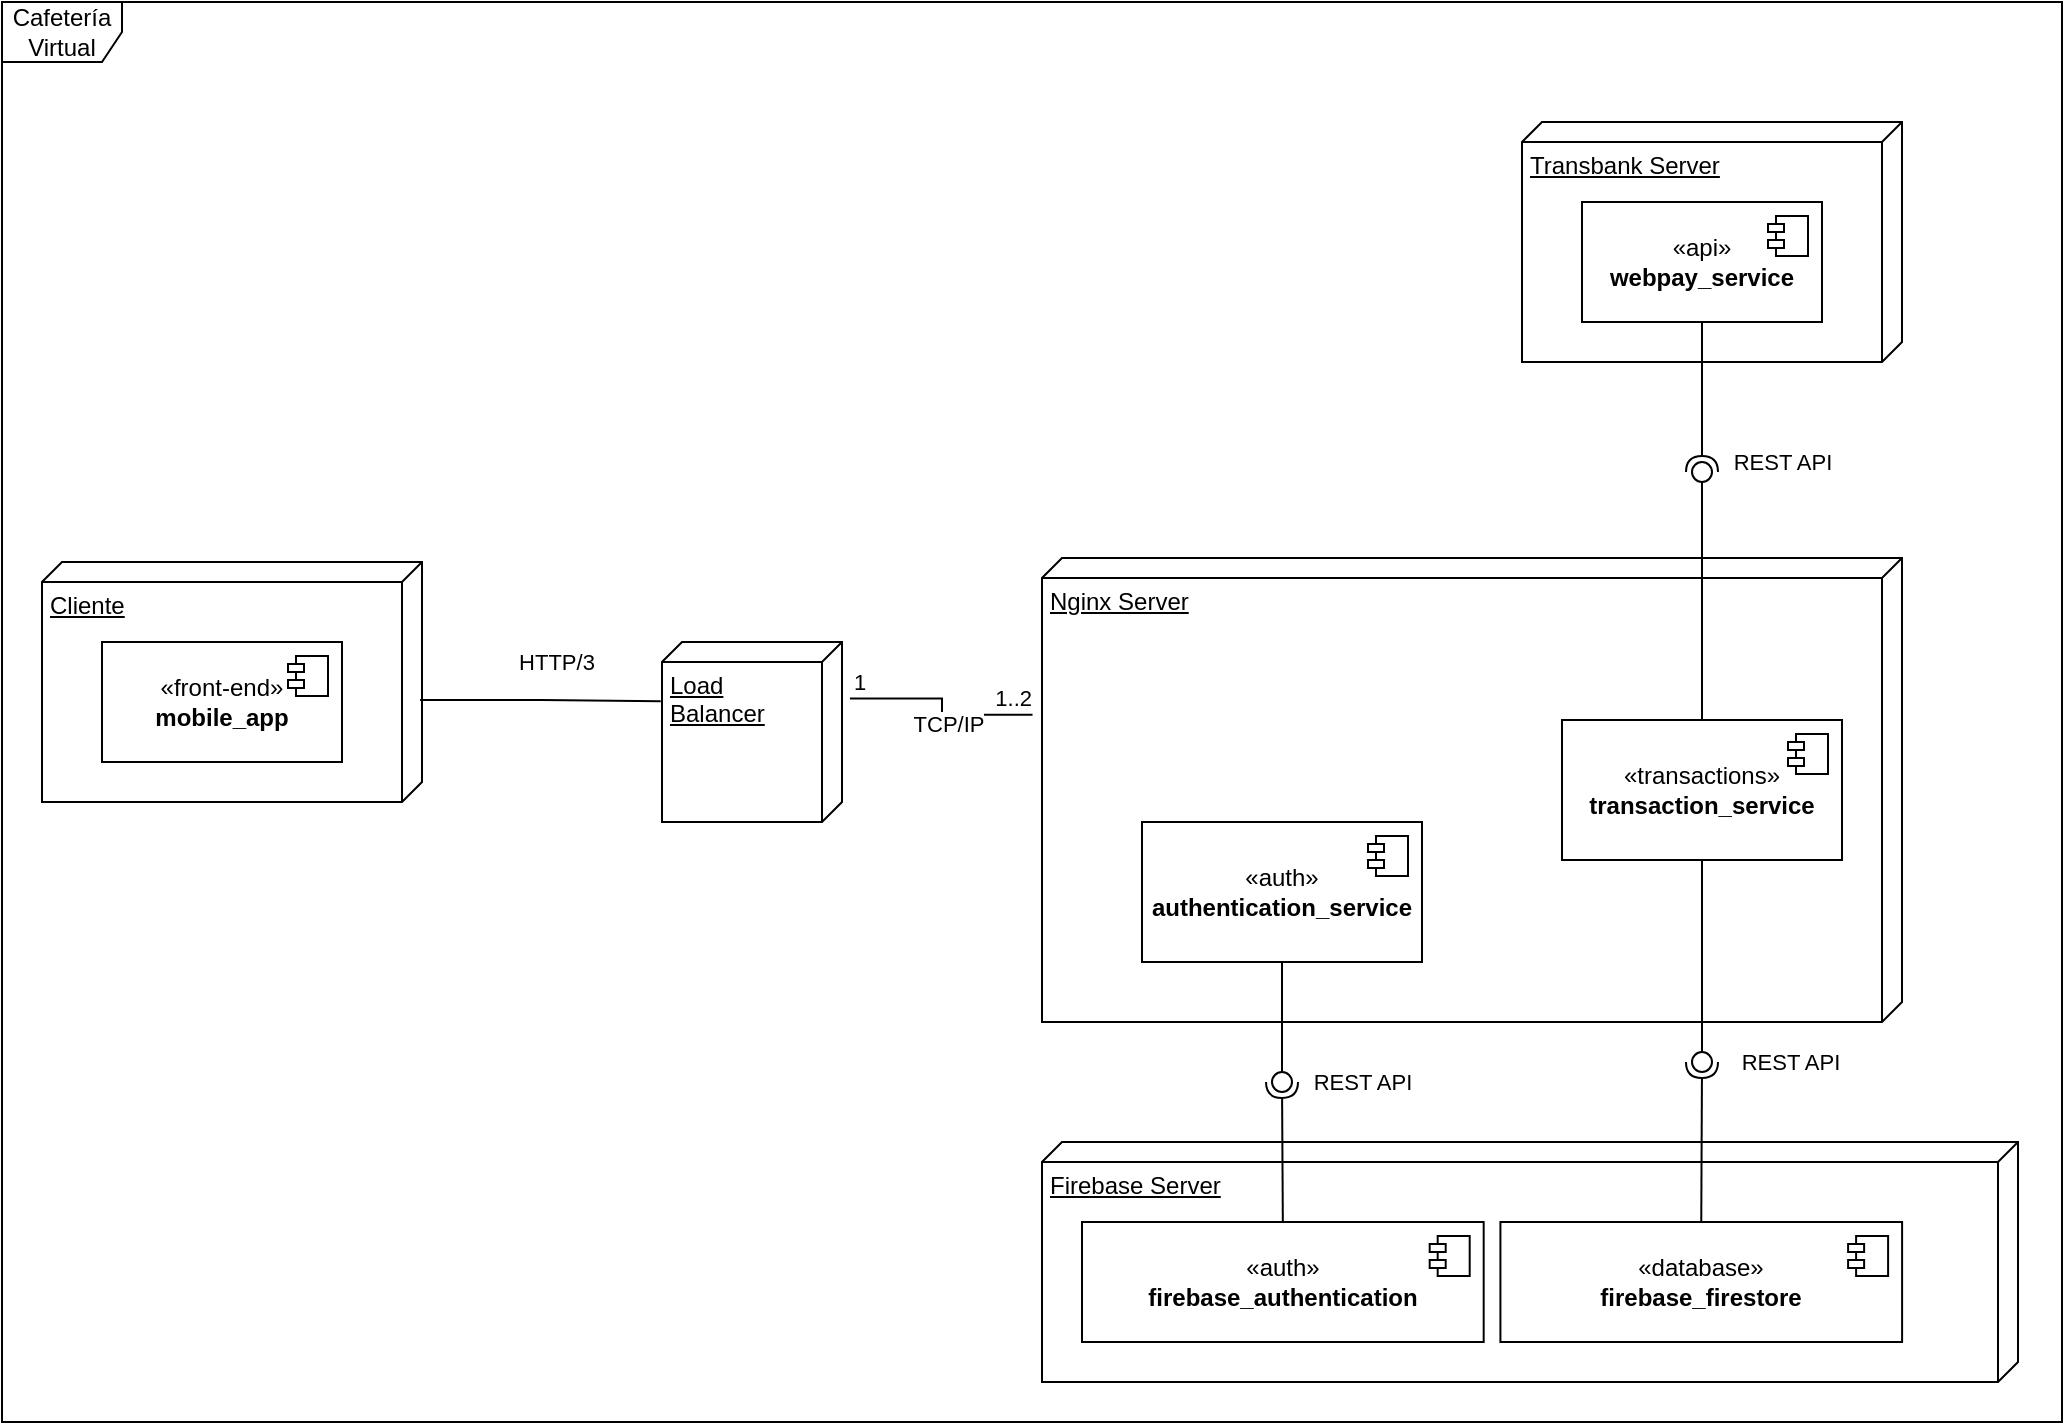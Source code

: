 <mxfile version="21.7.4" type="device">
  <diagram name="Page-1" id="9ZyNLu4KVZeICOAlVCgH">
    <mxGraphModel dx="1186" dy="1849" grid="1" gridSize="10" guides="1" tooltips="1" connect="1" arrows="1" fold="1" page="1" pageScale="1" pageWidth="850" pageHeight="1100" math="0" shadow="0">
      <root>
        <mxCell id="0" />
        <mxCell id="1" parent="0" />
        <mxCell id="m1c0zaDM8MKZKs5XDYi0-1" value="Cafetería Virtual" style="shape=umlFrame;whiteSpace=wrap;html=1;pointerEvents=0;" vertex="1" parent="1">
          <mxGeometry x="80" y="-70" width="1030" height="710" as="geometry" />
        </mxCell>
        <mxCell id="m1c0zaDM8MKZKs5XDYi0-3" value="Load Balancer" style="verticalAlign=top;align=left;spacingTop=8;spacingLeft=2;spacingRight=12;shape=cube;size=10;direction=south;fontStyle=4;html=1;whiteSpace=wrap;" vertex="1" parent="1">
          <mxGeometry x="410" y="250" width="90" height="90" as="geometry" />
        </mxCell>
        <mxCell id="m1c0zaDM8MKZKs5XDYi0-8" value="" style="group" vertex="1" connectable="0" parent="1">
          <mxGeometry x="100" y="210" width="190" height="120" as="geometry" />
        </mxCell>
        <mxCell id="m1c0zaDM8MKZKs5XDYi0-2" value="Cliente" style="verticalAlign=top;align=left;spacingTop=8;spacingLeft=2;spacingRight=12;shape=cube;size=10;direction=south;fontStyle=4;html=1;whiteSpace=wrap;" vertex="1" parent="m1c0zaDM8MKZKs5XDYi0-8">
          <mxGeometry width="190" height="120" as="geometry" />
        </mxCell>
        <mxCell id="m1c0zaDM8MKZKs5XDYi0-6" value="«front-end»&lt;br&gt;&lt;b&gt;mobile_app&lt;/b&gt;" style="html=1;dropTarget=0;whiteSpace=wrap;" vertex="1" parent="m1c0zaDM8MKZKs5XDYi0-8">
          <mxGeometry x="30" y="40" width="120" height="60" as="geometry" />
        </mxCell>
        <mxCell id="m1c0zaDM8MKZKs5XDYi0-7" value="" style="shape=module;jettyWidth=8;jettyHeight=4;" vertex="1" parent="m1c0zaDM8MKZKs5XDYi0-6">
          <mxGeometry x="1" width="20" height="20" relative="1" as="geometry">
            <mxPoint x="-27" y="7" as="offset" />
          </mxGeometry>
        </mxCell>
        <mxCell id="m1c0zaDM8MKZKs5XDYi0-9" value="" style="edgeStyle=orthogonalEdgeStyle;rounded=0;orthogonalLoop=1;jettySize=auto;html=1;endArrow=none;endFill=0;exitX=0.575;exitY=0.005;exitDx=0;exitDy=0;exitPerimeter=0;entryX=0.329;entryY=1.007;entryDx=0;entryDy=0;entryPerimeter=0;" edge="1" parent="1" source="m1c0zaDM8MKZKs5XDYi0-2" target="m1c0zaDM8MKZKs5XDYi0-3">
          <mxGeometry relative="1" as="geometry">
            <mxPoint x="300" y="270" as="sourcePoint" />
            <mxPoint x="400" y="270" as="targetPoint" />
          </mxGeometry>
        </mxCell>
        <mxCell id="m1c0zaDM8MKZKs5XDYi0-10" value="&lt;div&gt;HTTP/3&lt;/div&gt;" style="edgeLabel;html=1;align=center;verticalAlign=middle;resizable=0;points=[];" vertex="1" connectable="0" parent="m1c0zaDM8MKZKs5XDYi0-9">
          <mxGeometry x="0.398" y="1" relative="1" as="geometry">
            <mxPoint x="-16" y="-19" as="offset" />
          </mxGeometry>
        </mxCell>
        <mxCell id="m1c0zaDM8MKZKs5XDYi0-21" value="&lt;div&gt;Nginx Server&lt;/div&gt;" style="verticalAlign=top;align=left;spacingTop=8;spacingLeft=2;spacingRight=12;shape=cube;size=10;direction=south;fontStyle=4;html=1;whiteSpace=wrap;" vertex="1" parent="1">
          <mxGeometry x="600" y="208" width="430" height="232" as="geometry" />
        </mxCell>
        <mxCell id="m1c0zaDM8MKZKs5XDYi0-24" value="" style="endArrow=none;html=1;edgeStyle=orthogonalEdgeStyle;rounded=0;exitX=0.314;exitY=-0.044;exitDx=0;exitDy=0;exitPerimeter=0;entryX=0.338;entryY=1.011;entryDx=0;entryDy=0;entryPerimeter=0;" edge="1" parent="1" source="m1c0zaDM8MKZKs5XDYi0-3" target="m1c0zaDM8MKZKs5XDYi0-21">
          <mxGeometry relative="1" as="geometry">
            <mxPoint x="460" y="310" as="sourcePoint" />
            <mxPoint x="620" y="310" as="targetPoint" />
          </mxGeometry>
        </mxCell>
        <mxCell id="m1c0zaDM8MKZKs5XDYi0-25" value="&lt;div&gt;1&lt;/div&gt;" style="edgeLabel;resizable=0;html=1;align=left;verticalAlign=bottom;" connectable="0" vertex="1" parent="m1c0zaDM8MKZKs5XDYi0-24">
          <mxGeometry x="-1" relative="1" as="geometry" />
        </mxCell>
        <mxCell id="m1c0zaDM8MKZKs5XDYi0-26" value="&lt;div&gt;1..2&lt;/div&gt;" style="edgeLabel;resizable=0;html=1;align=right;verticalAlign=bottom;" connectable="0" vertex="1" parent="m1c0zaDM8MKZKs5XDYi0-24">
          <mxGeometry x="1" relative="1" as="geometry" />
        </mxCell>
        <mxCell id="m1c0zaDM8MKZKs5XDYi0-28" value="&lt;div&gt;TCP/IP&lt;/div&gt;" style="edgeLabel;html=1;align=center;verticalAlign=middle;resizable=0;points=[];" vertex="1" connectable="0" parent="m1c0zaDM8MKZKs5XDYi0-24">
          <mxGeometry x="-0.203" relative="1" as="geometry">
            <mxPoint x="9" y="12" as="offset" />
          </mxGeometry>
        </mxCell>
        <mxCell id="m1c0zaDM8MKZKs5XDYi0-29" value="&lt;div&gt;«transactions»&lt;/div&gt;&lt;div&gt;&lt;b&gt;transaction_service&lt;/b&gt;&lt;/div&gt;" style="html=1;dropTarget=0;whiteSpace=wrap;" vertex="1" parent="1">
          <mxGeometry x="860" y="289" width="140" height="70" as="geometry" />
        </mxCell>
        <mxCell id="m1c0zaDM8MKZKs5XDYi0-30" value="" style="shape=module;jettyWidth=8;jettyHeight=4;" vertex="1" parent="m1c0zaDM8MKZKs5XDYi0-29">
          <mxGeometry x="1" width="20" height="20" relative="1" as="geometry">
            <mxPoint x="-27" y="7" as="offset" />
          </mxGeometry>
        </mxCell>
        <mxCell id="m1c0zaDM8MKZKs5XDYi0-32" value="" style="group" vertex="1" connectable="0" parent="1">
          <mxGeometry x="840" y="-10" width="190" height="120" as="geometry" />
        </mxCell>
        <mxCell id="m1c0zaDM8MKZKs5XDYi0-33" value="Transbank Server" style="verticalAlign=top;align=left;spacingTop=8;spacingLeft=2;spacingRight=12;shape=cube;size=10;direction=south;fontStyle=4;html=1;whiteSpace=wrap;" vertex="1" parent="m1c0zaDM8MKZKs5XDYi0-32">
          <mxGeometry width="190" height="120" as="geometry" />
        </mxCell>
        <mxCell id="m1c0zaDM8MKZKs5XDYi0-34" value="&lt;div&gt;«api»&lt;/div&gt;&lt;div&gt;&lt;b&gt;webpay_service&lt;/b&gt;&lt;/div&gt;" style="html=1;dropTarget=0;whiteSpace=wrap;" vertex="1" parent="m1c0zaDM8MKZKs5XDYi0-32">
          <mxGeometry x="30" y="40" width="120" height="60" as="geometry" />
        </mxCell>
        <mxCell id="m1c0zaDM8MKZKs5XDYi0-35" value="" style="shape=module;jettyWidth=8;jettyHeight=4;" vertex="1" parent="m1c0zaDM8MKZKs5XDYi0-34">
          <mxGeometry x="1" width="20" height="20" relative="1" as="geometry">
            <mxPoint x="-27" y="7" as="offset" />
          </mxGeometry>
        </mxCell>
        <mxCell id="m1c0zaDM8MKZKs5XDYi0-43" value="" style="group" vertex="1" connectable="0" parent="1">
          <mxGeometry x="785" y="160" width="10" height="10" as="geometry" />
        </mxCell>
        <mxCell id="m1c0zaDM8MKZKs5XDYi0-41" value="" style="ellipse;whiteSpace=wrap;html=1;align=center;aspect=fixed;fillColor=none;strokeColor=none;resizable=0;perimeter=centerPerimeter;rotatable=0;allowArrows=0;points=[];outlineConnect=1;" vertex="1" parent="m1c0zaDM8MKZKs5XDYi0-43">
          <mxGeometry width="10" height="10" as="geometry" />
        </mxCell>
        <mxCell id="m1c0zaDM8MKZKs5XDYi0-39" value="" style="rounded=0;orthogonalLoop=1;jettySize=auto;html=1;endArrow=halfCircle;endFill=0;endSize=6;strokeWidth=1;sketch=0;exitX=0.5;exitY=1;exitDx=0;exitDy=0;" edge="1" parent="1" source="m1c0zaDM8MKZKs5XDYi0-34">
          <mxGeometry relative="1" as="geometry">
            <mxPoint x="165" y="5" as="sourcePoint" />
            <mxPoint x="930" y="165" as="targetPoint" />
          </mxGeometry>
        </mxCell>
        <mxCell id="m1c0zaDM8MKZKs5XDYi0-42" value="&lt;div&gt;REST API&lt;/div&gt;" style="edgeLabel;html=1;align=center;verticalAlign=middle;resizable=0;points=[];" vertex="1" connectable="0" parent="m1c0zaDM8MKZKs5XDYi0-39">
          <mxGeometry x="0.68" y="-2" relative="1" as="geometry">
            <mxPoint x="42" y="7" as="offset" />
          </mxGeometry>
        </mxCell>
        <mxCell id="m1c0zaDM8MKZKs5XDYi0-40" value="" style="rounded=0;orthogonalLoop=1;jettySize=auto;html=1;endArrow=oval;endFill=0;sketch=0;sourcePerimeterSpacing=0;targetPerimeterSpacing=0;endSize=10;exitX=0.5;exitY=0;exitDx=0;exitDy=0;" edge="1" parent="1" source="m1c0zaDM8MKZKs5XDYi0-29">
          <mxGeometry relative="1" as="geometry">
            <mxPoint x="125" y="5" as="sourcePoint" />
            <mxPoint x="930" y="165" as="targetPoint" />
          </mxGeometry>
        </mxCell>
        <mxCell id="m1c0zaDM8MKZKs5XDYi0-57" value="&lt;div&gt;«auth»&lt;/div&gt;&lt;div&gt;&lt;b&gt;authentication_service&lt;/b&gt;&lt;/div&gt;" style="html=1;dropTarget=0;whiteSpace=wrap;" vertex="1" parent="1">
          <mxGeometry x="650" y="340" width="140" height="70" as="geometry" />
        </mxCell>
        <mxCell id="m1c0zaDM8MKZKs5XDYi0-58" value="" style="shape=module;jettyWidth=8;jettyHeight=4;" vertex="1" parent="m1c0zaDM8MKZKs5XDYi0-57">
          <mxGeometry x="1" width="20" height="20" relative="1" as="geometry">
            <mxPoint x="-27" y="7" as="offset" />
          </mxGeometry>
        </mxCell>
        <mxCell id="m1c0zaDM8MKZKs5XDYi0-67" value="" style="group" vertex="1" connectable="0" parent="1">
          <mxGeometry x="770" y="500" width="318" height="120" as="geometry" />
        </mxCell>
        <mxCell id="m1c0zaDM8MKZKs5XDYi0-68" value="Firebase Server" style="verticalAlign=top;align=left;spacingTop=8;spacingLeft=2;spacingRight=12;shape=cube;size=10;direction=south;fontStyle=4;html=1;whiteSpace=wrap;" vertex="1" parent="m1c0zaDM8MKZKs5XDYi0-67">
          <mxGeometry x="-170" width="488" height="120" as="geometry" />
        </mxCell>
        <mxCell id="m1c0zaDM8MKZKs5XDYi0-69" value="&lt;div&gt;«database»&lt;/div&gt;&lt;div&gt;&lt;b&gt;firebase_firestore&lt;/b&gt;&lt;br&gt;&lt;/div&gt;" style="html=1;dropTarget=0;whiteSpace=wrap;" vertex="1" parent="m1c0zaDM8MKZKs5XDYi0-67">
          <mxGeometry x="59.211" y="40" width="200.842" height="60" as="geometry" />
        </mxCell>
        <mxCell id="m1c0zaDM8MKZKs5XDYi0-70" value="" style="shape=module;jettyWidth=8;jettyHeight=4;" vertex="1" parent="m1c0zaDM8MKZKs5XDYi0-69">
          <mxGeometry x="1" width="20" height="20" relative="1" as="geometry">
            <mxPoint x="-27" y="7" as="offset" />
          </mxGeometry>
        </mxCell>
        <mxCell id="m1c0zaDM8MKZKs5XDYi0-71" value="&lt;div&gt;«auth»&lt;/div&gt;&lt;div&gt;&lt;b&gt;firebase_authentication&lt;/b&gt;&lt;br&gt;&lt;/div&gt;" style="html=1;dropTarget=0;whiteSpace=wrap;" vertex="1" parent="m1c0zaDM8MKZKs5XDYi0-67">
          <mxGeometry x="-149.999" y="40" width="200.842" height="60" as="geometry" />
        </mxCell>
        <mxCell id="m1c0zaDM8MKZKs5XDYi0-72" value="" style="shape=module;jettyWidth=8;jettyHeight=4;" vertex="1" parent="m1c0zaDM8MKZKs5XDYi0-71">
          <mxGeometry x="1" width="20" height="20" relative="1" as="geometry">
            <mxPoint x="-27" y="7" as="offset" />
          </mxGeometry>
        </mxCell>
        <mxCell id="m1c0zaDM8MKZKs5XDYi0-64" value="" style="rounded=0;orthogonalLoop=1;jettySize=auto;html=1;endArrow=halfCircle;endFill=0;endSize=6;strokeWidth=1;sketch=0;exitX=0.5;exitY=0;exitDx=0;exitDy=0;" edge="1" parent="1" source="m1c0zaDM8MKZKs5XDYi0-69">
          <mxGeometry relative="1" as="geometry">
            <mxPoint x="929.5" y="440" as="sourcePoint" />
            <mxPoint x="930" y="460" as="targetPoint" />
          </mxGeometry>
        </mxCell>
        <mxCell id="m1c0zaDM8MKZKs5XDYi0-65" value="&lt;div&gt;REST API&lt;/div&gt;" style="edgeLabel;html=1;align=center;verticalAlign=middle;resizable=0;points=[];" vertex="1" connectable="0" parent="m1c0zaDM8MKZKs5XDYi0-64">
          <mxGeometry x="0.68" y="-2" relative="1" as="geometry">
            <mxPoint x="42" y="-13" as="offset" />
          </mxGeometry>
        </mxCell>
        <mxCell id="m1c0zaDM8MKZKs5XDYi0-66" value="" style="rounded=0;orthogonalLoop=1;jettySize=auto;html=1;endArrow=oval;endFill=0;sketch=0;sourcePerimeterSpacing=0;targetPerimeterSpacing=0;endSize=10;exitX=0.5;exitY=1;exitDx=0;exitDy=0;" edge="1" parent="1" source="m1c0zaDM8MKZKs5XDYi0-29">
          <mxGeometry relative="1" as="geometry">
            <mxPoint x="929.5" y="580" as="sourcePoint" />
            <mxPoint x="930" y="460" as="targetPoint" />
          </mxGeometry>
        </mxCell>
        <mxCell id="m1c0zaDM8MKZKs5XDYi0-49" value="" style="rounded=0;orthogonalLoop=1;jettySize=auto;html=1;endArrow=halfCircle;endFill=0;endSize=6;strokeWidth=1;sketch=0;exitX=0.5;exitY=0;exitDx=0;exitDy=0;" edge="1" parent="1" source="m1c0zaDM8MKZKs5XDYi0-71">
          <mxGeometry relative="1" as="geometry">
            <mxPoint x="720" y="410" as="sourcePoint" />
            <mxPoint x="720" y="470" as="targetPoint" />
          </mxGeometry>
        </mxCell>
        <mxCell id="m1c0zaDM8MKZKs5XDYi0-50" value="&lt;div&gt;REST API&lt;/div&gt;" style="edgeLabel;html=1;align=center;verticalAlign=middle;resizable=0;points=[];" vertex="1" connectable="0" parent="m1c0zaDM8MKZKs5XDYi0-49">
          <mxGeometry x="0.68" y="-2" relative="1" as="geometry">
            <mxPoint x="38" y="-11" as="offset" />
          </mxGeometry>
        </mxCell>
        <mxCell id="m1c0zaDM8MKZKs5XDYi0-51" value="" style="rounded=0;orthogonalLoop=1;jettySize=auto;html=1;endArrow=oval;endFill=0;sketch=0;sourcePerimeterSpacing=0;targetPerimeterSpacing=0;endSize=10;exitX=0.5;exitY=1;exitDx=0;exitDy=0;" edge="1" parent="1" source="m1c0zaDM8MKZKs5XDYi0-57">
          <mxGeometry relative="1" as="geometry">
            <mxPoint x="720" y="550" as="sourcePoint" />
            <mxPoint x="720" y="470" as="targetPoint" />
          </mxGeometry>
        </mxCell>
      </root>
    </mxGraphModel>
  </diagram>
</mxfile>

